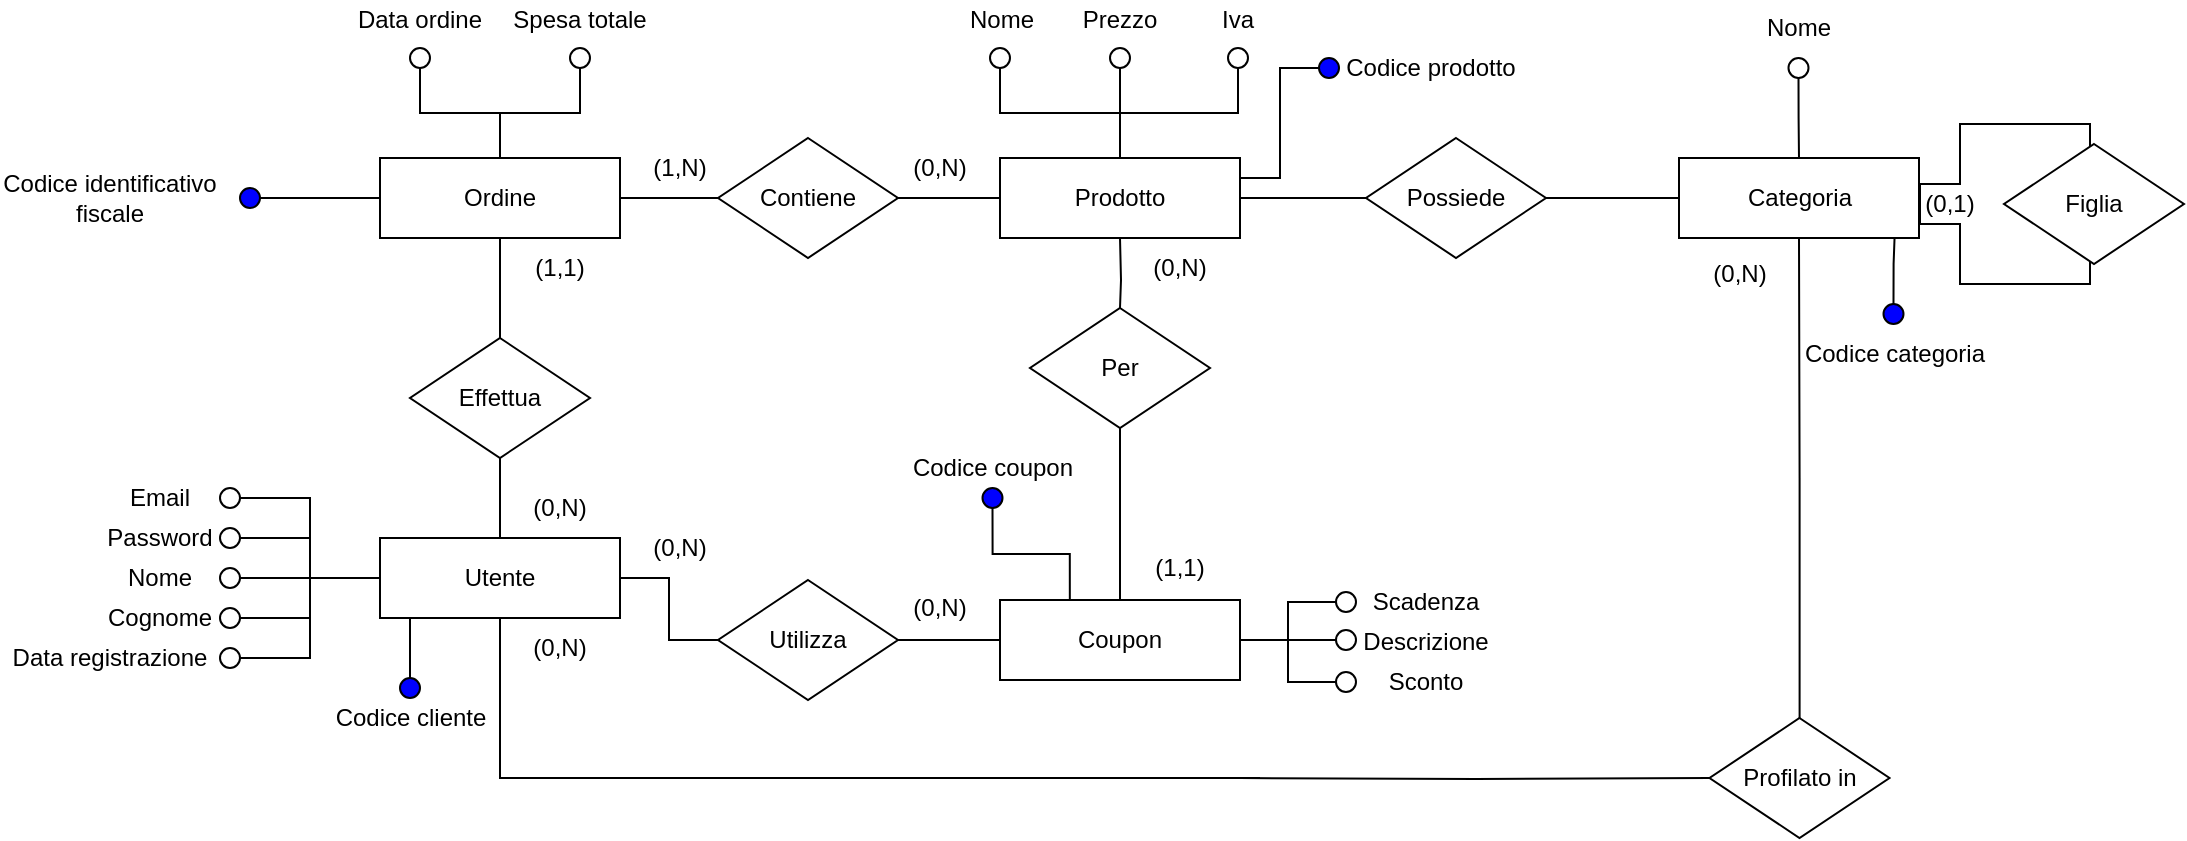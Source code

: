 <mxfile version="23.1.5" type="device">
  <diagram name="Pagina-1" id="Yw3EhbAx_hOMxV2_dW1k">
    <mxGraphModel dx="472" dy="820" grid="1" gridSize="10" guides="1" tooltips="1" connect="1" arrows="1" fold="1" page="1" pageScale="1" pageWidth="827" pageHeight="1169" math="0" shadow="0">
      <root>
        <mxCell id="0" />
        <mxCell id="1" parent="0" />
        <mxCell id="3VPX9RZW41nVHTEklOGc-22" style="edgeStyle=orthogonalEdgeStyle;rounded=0;orthogonalLoop=1;jettySize=auto;html=1;entryX=0.5;entryY=0;entryDx=0;entryDy=0;endArrow=none;endFill=0;" parent="1" source="3VPX9RZW41nVHTEklOGc-1" target="3VPX9RZW41nVHTEklOGc-19" edge="1">
          <mxGeometry relative="1" as="geometry">
            <Array as="points">
              <mxPoint x="215" y="410" />
              <mxPoint x="215" y="410" />
            </Array>
          </mxGeometry>
        </mxCell>
        <mxCell id="3VPX9RZW41nVHTEklOGc-24" style="edgeStyle=orthogonalEdgeStyle;rounded=0;orthogonalLoop=1;jettySize=auto;html=1;entryX=0.5;entryY=1;entryDx=0;entryDy=0;endArrow=none;endFill=0;" parent="1" source="3VPX9RZW41nVHTEklOGc-1" target="3VPX9RZW41nVHTEklOGc-23" edge="1">
          <mxGeometry relative="1" as="geometry" />
        </mxCell>
        <mxCell id="3VPX9RZW41nVHTEklOGc-63" style="edgeStyle=orthogonalEdgeStyle;rounded=0;orthogonalLoop=1;jettySize=auto;html=1;entryX=0;entryY=0.5;entryDx=0;entryDy=0;endArrow=none;endFill=0;" parent="1" source="3VPX9RZW41nVHTEklOGc-1" target="3VPX9RZW41nVHTEklOGc-58" edge="1">
          <mxGeometry relative="1" as="geometry" />
        </mxCell>
        <mxCell id="3VPX9RZW41nVHTEklOGc-80" style="edgeStyle=orthogonalEdgeStyle;rounded=0;orthogonalLoop=1;jettySize=auto;html=1;endArrow=none;endFill=0;" parent="1" source="3VPX9RZW41nVHTEklOGc-1" edge="1">
          <mxGeometry relative="1" as="geometry">
            <Array as="points">
              <mxPoint x="260" y="480" />
            </Array>
            <mxPoint x="640" y="480" as="targetPoint" />
          </mxGeometry>
        </mxCell>
        <mxCell id="3VPX9RZW41nVHTEklOGc-1" value="Utente" style="rounded=0;whiteSpace=wrap;html=1;" parent="1" vertex="1">
          <mxGeometry x="200" y="360" width="120" height="40" as="geometry" />
        </mxCell>
        <mxCell id="3VPX9RZW41nVHTEklOGc-14" style="edgeStyle=orthogonalEdgeStyle;rounded=0;orthogonalLoop=1;jettySize=auto;html=1;entryX=0;entryY=0.5;entryDx=0;entryDy=0;strokeColor=default;endArrow=none;endFill=0;" parent="1" source="3VPX9RZW41nVHTEklOGc-2" target="3VPX9RZW41nVHTEklOGc-1" edge="1">
          <mxGeometry relative="1" as="geometry" />
        </mxCell>
        <mxCell id="3VPX9RZW41nVHTEklOGc-2" value="" style="ellipse;whiteSpace=wrap;html=1;aspect=fixed;" parent="1" vertex="1">
          <mxGeometry x="120" y="335" width="10" height="10" as="geometry" />
        </mxCell>
        <mxCell id="3VPX9RZW41nVHTEklOGc-3" value="Email" style="text;html=1;align=center;verticalAlign=middle;whiteSpace=wrap;rounded=0;" parent="1" vertex="1">
          <mxGeometry x="60" y="330" width="60" height="20" as="geometry" />
        </mxCell>
        <mxCell id="3VPX9RZW41nVHTEklOGc-15" style="edgeStyle=orthogonalEdgeStyle;rounded=0;orthogonalLoop=1;jettySize=auto;html=1;entryX=0;entryY=0.5;entryDx=0;entryDy=0;endArrow=none;endFill=0;" parent="1" source="3VPX9RZW41nVHTEklOGc-6" target="3VPX9RZW41nVHTEklOGc-1" edge="1">
          <mxGeometry relative="1" as="geometry" />
        </mxCell>
        <mxCell id="3VPX9RZW41nVHTEklOGc-6" value="" style="ellipse;whiteSpace=wrap;html=1;aspect=fixed;" parent="1" vertex="1">
          <mxGeometry x="120" y="355" width="10" height="10" as="geometry" />
        </mxCell>
        <mxCell id="3VPX9RZW41nVHTEklOGc-7" value="Password" style="text;html=1;align=center;verticalAlign=middle;whiteSpace=wrap;rounded=0;" parent="1" vertex="1">
          <mxGeometry x="60" y="350" width="60" height="20" as="geometry" />
        </mxCell>
        <mxCell id="3VPX9RZW41nVHTEklOGc-16" style="edgeStyle=orthogonalEdgeStyle;rounded=0;orthogonalLoop=1;jettySize=auto;html=1;entryX=0;entryY=0.5;entryDx=0;entryDy=0;endArrow=none;endFill=0;" parent="1" source="3VPX9RZW41nVHTEklOGc-8" target="3VPX9RZW41nVHTEklOGc-1" edge="1">
          <mxGeometry relative="1" as="geometry" />
        </mxCell>
        <mxCell id="3VPX9RZW41nVHTEklOGc-8" value="" style="ellipse;whiteSpace=wrap;html=1;aspect=fixed;" parent="1" vertex="1">
          <mxGeometry x="120" y="375" width="10" height="10" as="geometry" />
        </mxCell>
        <mxCell id="3VPX9RZW41nVHTEklOGc-9" value="Nome" style="text;html=1;align=center;verticalAlign=middle;whiteSpace=wrap;rounded=0;" parent="1" vertex="1">
          <mxGeometry x="60" y="370" width="60" height="20" as="geometry" />
        </mxCell>
        <mxCell id="3VPX9RZW41nVHTEklOGc-17" style="edgeStyle=orthogonalEdgeStyle;rounded=0;orthogonalLoop=1;jettySize=auto;html=1;entryX=0;entryY=0.5;entryDx=0;entryDy=0;endArrow=none;endFill=0;" parent="1" source="3VPX9RZW41nVHTEklOGc-10" target="3VPX9RZW41nVHTEklOGc-1" edge="1">
          <mxGeometry relative="1" as="geometry" />
        </mxCell>
        <mxCell id="3VPX9RZW41nVHTEklOGc-10" value="" style="ellipse;whiteSpace=wrap;html=1;aspect=fixed;" parent="1" vertex="1">
          <mxGeometry x="120" y="395" width="10" height="10" as="geometry" />
        </mxCell>
        <mxCell id="3VPX9RZW41nVHTEklOGc-11" value="Cognome" style="text;html=1;align=center;verticalAlign=middle;whiteSpace=wrap;rounded=0;" parent="1" vertex="1">
          <mxGeometry x="60" y="390" width="60" height="20" as="geometry" />
        </mxCell>
        <mxCell id="3VPX9RZW41nVHTEklOGc-18" style="edgeStyle=orthogonalEdgeStyle;rounded=0;orthogonalLoop=1;jettySize=auto;html=1;entryX=0;entryY=0.5;entryDx=0;entryDy=0;endArrow=none;endFill=0;" parent="1" source="3VPX9RZW41nVHTEklOGc-12" target="3VPX9RZW41nVHTEklOGc-1" edge="1">
          <mxGeometry relative="1" as="geometry" />
        </mxCell>
        <mxCell id="3VPX9RZW41nVHTEklOGc-12" value="" style="ellipse;whiteSpace=wrap;html=1;aspect=fixed;" parent="1" vertex="1">
          <mxGeometry x="120" y="415" width="10" height="10" as="geometry" />
        </mxCell>
        <mxCell id="3VPX9RZW41nVHTEklOGc-13" value="Data registrazione" style="text;html=1;align=center;verticalAlign=middle;whiteSpace=wrap;rounded=0;" parent="1" vertex="1">
          <mxGeometry x="10" y="410" width="110" height="20" as="geometry" />
        </mxCell>
        <mxCell id="3VPX9RZW41nVHTEklOGc-19" value="" style="ellipse;whiteSpace=wrap;html=1;aspect=fixed;fillColor=#0000FF;" parent="1" vertex="1">
          <mxGeometry x="210" y="430" width="10" height="10" as="geometry" />
        </mxCell>
        <mxCell id="3VPX9RZW41nVHTEklOGc-20" value="Codice cliente" style="text;html=1;align=center;verticalAlign=middle;whiteSpace=wrap;rounded=0;" parent="1" vertex="1">
          <mxGeometry x="172.5" y="440" width="85" height="20" as="geometry" />
        </mxCell>
        <mxCell id="3VPX9RZW41nVHTEklOGc-27" style="edgeStyle=orthogonalEdgeStyle;rounded=0;orthogonalLoop=1;jettySize=auto;html=1;entryX=0.5;entryY=1;entryDx=0;entryDy=0;endArrow=none;endFill=0;" parent="1" source="3VPX9RZW41nVHTEklOGc-23" target="3VPX9RZW41nVHTEklOGc-26" edge="1">
          <mxGeometry relative="1" as="geometry" />
        </mxCell>
        <mxCell id="3VPX9RZW41nVHTEklOGc-23" value="Effettua" style="rhombus;whiteSpace=wrap;html=1;" parent="1" vertex="1">
          <mxGeometry x="215" y="260" width="90" height="60" as="geometry" />
        </mxCell>
        <mxCell id="3VPX9RZW41nVHTEklOGc-25" value="(1,1)" style="text;html=1;align=center;verticalAlign=middle;whiteSpace=wrap;rounded=0;" parent="1" vertex="1">
          <mxGeometry x="260" y="210" width="60" height="30" as="geometry" />
        </mxCell>
        <mxCell id="3VPX9RZW41nVHTEklOGc-50" style="edgeStyle=orthogonalEdgeStyle;rounded=0;orthogonalLoop=1;jettySize=auto;html=1;entryX=0;entryY=0.5;entryDx=0;entryDy=0;endArrow=none;endFill=0;" parent="1" source="3VPX9RZW41nVHTEklOGc-26" target="3VPX9RZW41nVHTEklOGc-49" edge="1">
          <mxGeometry relative="1" as="geometry" />
        </mxCell>
        <mxCell id="3VPX9RZW41nVHTEklOGc-26" value="Ordine" style="rounded=0;whiteSpace=wrap;html=1;" parent="1" vertex="1">
          <mxGeometry x="200" y="170" width="120" height="40" as="geometry" />
        </mxCell>
        <mxCell id="3VPX9RZW41nVHTEklOGc-28" value="(0,N)" style="text;html=1;align=center;verticalAlign=middle;whiteSpace=wrap;rounded=0;" parent="1" vertex="1">
          <mxGeometry x="260" y="330" width="60" height="30" as="geometry" />
        </mxCell>
        <mxCell id="3VPX9RZW41nVHTEklOGc-37" style="edgeStyle=orthogonalEdgeStyle;rounded=0;orthogonalLoop=1;jettySize=auto;html=1;entryX=0;entryY=0.5;entryDx=0;entryDy=0;endArrow=none;endFill=0;" parent="1" source="3VPX9RZW41nVHTEklOGc-31" target="3VPX9RZW41nVHTEklOGc-26" edge="1">
          <mxGeometry relative="1" as="geometry" />
        </mxCell>
        <mxCell id="3VPX9RZW41nVHTEklOGc-31" value="" style="ellipse;whiteSpace=wrap;html=1;aspect=fixed;fillColor=#0000FF;" parent="1" vertex="1">
          <mxGeometry x="130" y="185" width="10" height="10" as="geometry" />
        </mxCell>
        <mxCell id="3VPX9RZW41nVHTEklOGc-36" value="Codice identificativo fiscale" style="text;html=1;align=center;verticalAlign=middle;whiteSpace=wrap;rounded=0;" parent="1" vertex="1">
          <mxGeometry x="10" y="185" width="110" height="10" as="geometry" />
        </mxCell>
        <mxCell id="3VPX9RZW41nVHTEklOGc-46" style="edgeStyle=orthogonalEdgeStyle;rounded=0;orthogonalLoop=1;jettySize=auto;html=1;entryX=0.5;entryY=0;entryDx=0;entryDy=0;endArrow=none;endFill=0;" parent="1" source="3VPX9RZW41nVHTEklOGc-41" target="3VPX9RZW41nVHTEklOGc-26" edge="1">
          <mxGeometry relative="1" as="geometry" />
        </mxCell>
        <mxCell id="3VPX9RZW41nVHTEklOGc-41" value="" style="ellipse;whiteSpace=wrap;html=1;aspect=fixed;" parent="1" vertex="1">
          <mxGeometry x="215" y="115" width="10" height="10" as="geometry" />
        </mxCell>
        <mxCell id="3VPX9RZW41nVHTEklOGc-42" value="Data ordine" style="text;html=1;align=center;verticalAlign=middle;whiteSpace=wrap;rounded=0;" parent="1" vertex="1">
          <mxGeometry x="185" y="91" width="70" height="20" as="geometry" />
        </mxCell>
        <mxCell id="3VPX9RZW41nVHTEklOGc-47" style="edgeStyle=orthogonalEdgeStyle;rounded=0;orthogonalLoop=1;jettySize=auto;html=1;entryX=0.5;entryY=0;entryDx=0;entryDy=0;endArrow=none;endFill=0;" parent="1" source="3VPX9RZW41nVHTEklOGc-43" target="3VPX9RZW41nVHTEklOGc-26" edge="1">
          <mxGeometry relative="1" as="geometry" />
        </mxCell>
        <mxCell id="3VPX9RZW41nVHTEklOGc-43" value="" style="ellipse;whiteSpace=wrap;html=1;aspect=fixed;" parent="1" vertex="1">
          <mxGeometry x="295" y="115" width="10" height="10" as="geometry" />
        </mxCell>
        <mxCell id="3VPX9RZW41nVHTEklOGc-44" value="Spesa totale" style="text;html=1;align=center;verticalAlign=middle;whiteSpace=wrap;rounded=0;" parent="1" vertex="1">
          <mxGeometry x="265" y="91" width="70" height="20" as="geometry" />
        </mxCell>
        <mxCell id="3VPX9RZW41nVHTEklOGc-52" style="edgeStyle=orthogonalEdgeStyle;rounded=0;orthogonalLoop=1;jettySize=auto;html=1;entryX=0;entryY=0.5;entryDx=0;entryDy=0;endArrow=none;endFill=0;" parent="1" source="3VPX9RZW41nVHTEklOGc-49" edge="1">
          <mxGeometry relative="1" as="geometry">
            <mxPoint x="510" y="190" as="targetPoint" />
          </mxGeometry>
        </mxCell>
        <mxCell id="3VPX9RZW41nVHTEklOGc-49" value="Contiene" style="rhombus;whiteSpace=wrap;html=1;" parent="1" vertex="1">
          <mxGeometry x="369" y="160" width="90" height="60" as="geometry" />
        </mxCell>
        <mxCell id="3VPX9RZW41nVHTEklOGc-56" style="edgeStyle=orthogonalEdgeStyle;rounded=0;orthogonalLoop=1;jettySize=auto;html=1;endArrow=none;endFill=0;" parent="1" target="3VPX9RZW41nVHTEklOGc-55" edge="1">
          <mxGeometry relative="1" as="geometry">
            <mxPoint x="570" y="210" as="sourcePoint" />
          </mxGeometry>
        </mxCell>
        <mxCell id="3VPX9RZW41nVHTEklOGc-53" value="(1,N)" style="text;html=1;align=center;verticalAlign=middle;whiteSpace=wrap;rounded=0;" parent="1" vertex="1">
          <mxGeometry x="320" y="160" width="60" height="30" as="geometry" />
        </mxCell>
        <mxCell id="3VPX9RZW41nVHTEklOGc-54" value="(0,N)" style="text;html=1;align=center;verticalAlign=middle;whiteSpace=wrap;rounded=0;" parent="1" vertex="1">
          <mxGeometry x="450" y="160" width="60" height="30" as="geometry" />
        </mxCell>
        <mxCell id="3VPX9RZW41nVHTEklOGc-55" value="Per" style="rhombus;whiteSpace=wrap;html=1;" parent="1" vertex="1">
          <mxGeometry x="525" y="245" width="90" height="60" as="geometry" />
        </mxCell>
        <mxCell id="3VPX9RZW41nVHTEklOGc-64" style="edgeStyle=orthogonalEdgeStyle;rounded=0;orthogonalLoop=1;jettySize=auto;html=1;entryX=0;entryY=0.5;entryDx=0;entryDy=0;endArrow=none;endFill=0;" parent="1" source="3VPX9RZW41nVHTEklOGc-58" edge="1">
          <mxGeometry relative="1" as="geometry">
            <mxPoint x="510" y="411" as="targetPoint" />
          </mxGeometry>
        </mxCell>
        <mxCell id="3VPX9RZW41nVHTEklOGc-58" value="Utilizza" style="rhombus;whiteSpace=wrap;html=1;" parent="1" vertex="1">
          <mxGeometry x="369" y="381" width="90" height="60" as="geometry" />
        </mxCell>
        <mxCell id="AwyHgHh-GOV_zSHRtEZh-33" style="edgeStyle=orthogonalEdgeStyle;rounded=0;orthogonalLoop=1;jettySize=auto;html=1;entryX=0.5;entryY=1;entryDx=0;entryDy=0;endArrow=none;endFill=0;" parent="1" source="3VPX9RZW41nVHTEklOGc-60" target="3VPX9RZW41nVHTEklOGc-55" edge="1">
          <mxGeometry relative="1" as="geometry">
            <Array as="points">
              <mxPoint x="570" y="315" />
            </Array>
          </mxGeometry>
        </mxCell>
        <mxCell id="AwyHgHh-GOV_zSHRtEZh-52" style="edgeStyle=orthogonalEdgeStyle;rounded=0;orthogonalLoop=1;jettySize=auto;html=1;entryX=0;entryY=0.5;entryDx=0;entryDy=0;endArrow=none;endFill=0;" parent="1" source="3VPX9RZW41nVHTEklOGc-60" target="AwyHgHh-GOV_zSHRtEZh-44" edge="1">
          <mxGeometry relative="1" as="geometry" />
        </mxCell>
        <mxCell id="AwyHgHh-GOV_zSHRtEZh-54" style="edgeStyle=orthogonalEdgeStyle;rounded=0;orthogonalLoop=1;jettySize=auto;html=1;entryX=0;entryY=0.5;entryDx=0;entryDy=0;endArrow=none;endFill=0;" parent="1" source="3VPX9RZW41nVHTEklOGc-60" target="AwyHgHh-GOV_zSHRtEZh-46" edge="1">
          <mxGeometry relative="1" as="geometry" />
        </mxCell>
        <mxCell id="3VPX9RZW41nVHTEklOGc-60" value="Coupon" style="rounded=0;whiteSpace=wrap;html=1;" parent="1" vertex="1">
          <mxGeometry x="510" y="391" width="120" height="40" as="geometry" />
        </mxCell>
        <mxCell id="AwyHgHh-GOV_zSHRtEZh-13" style="edgeStyle=orthogonalEdgeStyle;rounded=0;orthogonalLoop=1;jettySize=auto;html=1;entryX=0.5;entryY=1;entryDx=0;entryDy=0;endArrow=none;endFill=0;" parent="1" source="3VPX9RZW41nVHTEklOGc-67" target="AwyHgHh-GOV_zSHRtEZh-8" edge="1">
          <mxGeometry relative="1" as="geometry" />
        </mxCell>
        <mxCell id="AwyHgHh-GOV_zSHRtEZh-14" style="edgeStyle=orthogonalEdgeStyle;rounded=0;orthogonalLoop=1;jettySize=auto;html=1;exitX=0.5;exitY=0;exitDx=0;exitDy=0;entryX=0.5;entryY=1;entryDx=0;entryDy=0;endArrow=none;endFill=0;" parent="1" source="3VPX9RZW41nVHTEklOGc-67" target="AwyHgHh-GOV_zSHRtEZh-10" edge="1">
          <mxGeometry relative="1" as="geometry" />
        </mxCell>
        <mxCell id="AwyHgHh-GOV_zSHRtEZh-15" style="edgeStyle=orthogonalEdgeStyle;rounded=0;orthogonalLoop=1;jettySize=auto;html=1;exitX=0.5;exitY=0;exitDx=0;exitDy=0;entryX=0.5;entryY=1;entryDx=0;entryDy=0;endArrow=none;endFill=0;" parent="1" source="3VPX9RZW41nVHTEklOGc-67" target="AwyHgHh-GOV_zSHRtEZh-6" edge="1">
          <mxGeometry relative="1" as="geometry" />
        </mxCell>
        <mxCell id="AwyHgHh-GOV_zSHRtEZh-18" style="edgeStyle=orthogonalEdgeStyle;rounded=0;orthogonalLoop=1;jettySize=auto;html=1;entryX=0;entryY=0.5;entryDx=0;entryDy=0;endArrow=none;endFill=0;" parent="1" source="3VPX9RZW41nVHTEklOGc-67" target="AwyHgHh-GOV_zSHRtEZh-16" edge="1">
          <mxGeometry relative="1" as="geometry">
            <Array as="points">
              <mxPoint x="650" y="180" />
              <mxPoint x="650" y="125" />
            </Array>
          </mxGeometry>
        </mxCell>
        <mxCell id="Dfnp2ARr2MOMSMg1zEa6-14" style="edgeStyle=orthogonalEdgeStyle;rounded=0;orthogonalLoop=1;jettySize=auto;html=1;entryX=0;entryY=0.5;entryDx=0;entryDy=0;endArrow=none;endFill=0;" parent="1" source="3VPX9RZW41nVHTEklOGc-67" target="Dfnp2ARr2MOMSMg1zEa6-13" edge="1">
          <mxGeometry relative="1" as="geometry" />
        </mxCell>
        <mxCell id="3VPX9RZW41nVHTEklOGc-67" value="Prodotto" style="rounded=0;whiteSpace=wrap;html=1;" parent="1" vertex="1">
          <mxGeometry x="510" y="170" width="120" height="40" as="geometry" />
        </mxCell>
        <mxCell id="3VPX9RZW41nVHTEklOGc-69" value="Categoria" style="rounded=0;whiteSpace=wrap;html=1;" parent="1" vertex="1">
          <mxGeometry x="849.5" y="170" width="120" height="40" as="geometry" />
        </mxCell>
        <mxCell id="3VPX9RZW41nVHTEklOGc-82" style="edgeStyle=orthogonalEdgeStyle;rounded=0;orthogonalLoop=1;jettySize=auto;html=1;entryX=0;entryY=0.5;entryDx=0;entryDy=0;endArrow=none;endFill=0;" parent="1" target="3VPX9RZW41nVHTEklOGc-79" edge="1">
          <mxGeometry relative="1" as="geometry">
            <mxPoint x="630" y="480" as="sourcePoint" />
          </mxGeometry>
        </mxCell>
        <mxCell id="3VPX9RZW41nVHTEklOGc-83" style="edgeStyle=orthogonalEdgeStyle;rounded=0;orthogonalLoop=1;jettySize=auto;html=1;entryX=0.5;entryY=1;entryDx=0;entryDy=0;endArrow=none;endFill=0;" parent="1" source="3VPX9RZW41nVHTEklOGc-79" target="3VPX9RZW41nVHTEklOGc-69" edge="1">
          <mxGeometry relative="1" as="geometry" />
        </mxCell>
        <mxCell id="3VPX9RZW41nVHTEklOGc-79" value="Profilato in" style="rhombus;whiteSpace=wrap;html=1;" parent="1" vertex="1">
          <mxGeometry x="864.75" y="450" width="90" height="60" as="geometry" />
        </mxCell>
        <mxCell id="3VPX9RZW41nVHTEklOGc-88" style="edgeStyle=orthogonalEdgeStyle;rounded=0;orthogonalLoop=1;jettySize=auto;html=1;endArrow=none;endFill=0;" parent="1" source="3VPX9RZW41nVHTEklOGc-85" edge="1">
          <mxGeometry relative="1" as="geometry">
            <Array as="points">
              <mxPoint x="1055" y="233" />
              <mxPoint x="990" y="233" />
              <mxPoint x="990" y="203" />
              <mxPoint x="970" y="203" />
            </Array>
            <mxPoint x="970" y="190" as="targetPoint" />
          </mxGeometry>
        </mxCell>
        <mxCell id="3VPX9RZW41nVHTEklOGc-89" style="edgeStyle=orthogonalEdgeStyle;rounded=0;orthogonalLoop=1;jettySize=auto;html=1;endArrow=none;endFill=0;" parent="1" source="3VPX9RZW41nVHTEklOGc-85" edge="1">
          <mxGeometry relative="1" as="geometry">
            <Array as="points">
              <mxPoint x="1055" y="153" />
              <mxPoint x="990" y="153" />
              <mxPoint x="990" y="183" />
              <mxPoint x="970" y="183" />
            </Array>
            <mxPoint x="970" y="190" as="targetPoint" />
          </mxGeometry>
        </mxCell>
        <mxCell id="3VPX9RZW41nVHTEklOGc-85" value="Figlia" style="rhombus;whiteSpace=wrap;html=1;" parent="1" vertex="1">
          <mxGeometry x="1012" y="163" width="90" height="60" as="geometry" />
        </mxCell>
        <mxCell id="AwyHgHh-GOV_zSHRtEZh-6" value="" style="ellipse;whiteSpace=wrap;html=1;aspect=fixed;" parent="1" vertex="1">
          <mxGeometry x="505" y="115" width="10" height="10" as="geometry" />
        </mxCell>
        <mxCell id="AwyHgHh-GOV_zSHRtEZh-7" value="Nome" style="text;html=1;align=center;verticalAlign=middle;whiteSpace=wrap;rounded=0;" parent="1" vertex="1">
          <mxGeometry x="476" y="91" width="70" height="20" as="geometry" />
        </mxCell>
        <mxCell id="AwyHgHh-GOV_zSHRtEZh-8" value="" style="ellipse;whiteSpace=wrap;html=1;aspect=fixed;" parent="1" vertex="1">
          <mxGeometry x="565" y="115" width="10" height="10" as="geometry" />
        </mxCell>
        <mxCell id="AwyHgHh-GOV_zSHRtEZh-9" value="Prezzo" style="text;html=1;align=center;verticalAlign=middle;whiteSpace=wrap;rounded=0;" parent="1" vertex="1">
          <mxGeometry x="535" y="91" width="70" height="20" as="geometry" />
        </mxCell>
        <mxCell id="AwyHgHh-GOV_zSHRtEZh-10" value="" style="ellipse;whiteSpace=wrap;html=1;aspect=fixed;" parent="1" vertex="1">
          <mxGeometry x="624" y="115" width="10" height="10" as="geometry" />
        </mxCell>
        <mxCell id="AwyHgHh-GOV_zSHRtEZh-11" value="Iva" style="text;html=1;align=center;verticalAlign=middle;whiteSpace=wrap;rounded=0;" parent="1" vertex="1">
          <mxGeometry x="594" y="91" width="70" height="20" as="geometry" />
        </mxCell>
        <mxCell id="AwyHgHh-GOV_zSHRtEZh-16" value="" style="ellipse;whiteSpace=wrap;html=1;aspect=fixed;fillColor=#0000FF;" parent="1" vertex="1">
          <mxGeometry x="669.5" y="120" width="10" height="10" as="geometry" />
        </mxCell>
        <mxCell id="AwyHgHh-GOV_zSHRtEZh-17" value="Codice prodotto" style="text;html=1;align=center;verticalAlign=middle;whiteSpace=wrap;rounded=0;" parent="1" vertex="1">
          <mxGeometry x="678.75" y="115" width="92.5" height="20" as="geometry" />
        </mxCell>
        <mxCell id="AwyHgHh-GOV_zSHRtEZh-19" value="" style="ellipse;whiteSpace=wrap;html=1;aspect=fixed;fillColor=#0000FF;" parent="1" vertex="1">
          <mxGeometry x="951.75" y="243" width="10" height="10" as="geometry" />
        </mxCell>
        <mxCell id="AwyHgHh-GOV_zSHRtEZh-20" value="Codice categoria" style="text;html=1;align=center;verticalAlign=middle;whiteSpace=wrap;rounded=0;" parent="1" vertex="1">
          <mxGeometry x="910.5" y="258" width="92.5" height="20" as="geometry" />
        </mxCell>
        <mxCell id="AwyHgHh-GOV_zSHRtEZh-23" style="edgeStyle=orthogonalEdgeStyle;rounded=0;orthogonalLoop=1;jettySize=auto;html=1;entryX=0.898;entryY=1.01;entryDx=0;entryDy=0;entryPerimeter=0;endArrow=none;endFill=0;" parent="1" source="AwyHgHh-GOV_zSHRtEZh-19" target="3VPX9RZW41nVHTEklOGc-69" edge="1">
          <mxGeometry relative="1" as="geometry" />
        </mxCell>
        <mxCell id="AwyHgHh-GOV_zSHRtEZh-24" value="Nome" style="text;html=1;align=center;verticalAlign=middle;whiteSpace=wrap;rounded=0;" parent="1" vertex="1">
          <mxGeometry x="863.25" y="95" width="92.5" height="20" as="geometry" />
        </mxCell>
        <mxCell id="Dfnp2ARr2MOMSMg1zEa6-12" style="edgeStyle=orthogonalEdgeStyle;rounded=0;orthogonalLoop=1;jettySize=auto;html=1;entryX=0.5;entryY=0;entryDx=0;entryDy=0;endArrow=none;endFill=0;" parent="1" source="AwyHgHh-GOV_zSHRtEZh-25" target="3VPX9RZW41nVHTEklOGc-69" edge="1">
          <mxGeometry relative="1" as="geometry" />
        </mxCell>
        <mxCell id="AwyHgHh-GOV_zSHRtEZh-25" value="" style="ellipse;whiteSpace=wrap;html=1;aspect=fixed;" parent="1" vertex="1">
          <mxGeometry x="904.25" y="120" width="10" height="10" as="geometry" />
        </mxCell>
        <mxCell id="AwyHgHh-GOV_zSHRtEZh-44" value="" style="ellipse;whiteSpace=wrap;html=1;aspect=fixed;" parent="1" vertex="1">
          <mxGeometry x="678" y="387" width="10" height="10" as="geometry" />
        </mxCell>
        <mxCell id="AwyHgHh-GOV_zSHRtEZh-45" value="Scadenza" style="text;html=1;align=center;verticalAlign=middle;whiteSpace=wrap;rounded=0;" parent="1" vertex="1">
          <mxGeometry x="693" y="382" width="60" height="20" as="geometry" />
        </mxCell>
        <mxCell id="AwyHgHh-GOV_zSHRtEZh-46" value="" style="ellipse;whiteSpace=wrap;html=1;aspect=fixed;" parent="1" vertex="1">
          <mxGeometry x="678" y="406" width="10" height="10" as="geometry" />
        </mxCell>
        <mxCell id="AwyHgHh-GOV_zSHRtEZh-47" value="Descrizione" style="text;html=1;align=center;verticalAlign=middle;whiteSpace=wrap;rounded=0;" parent="1" vertex="1">
          <mxGeometry x="693" y="402" width="60" height="20" as="geometry" />
        </mxCell>
        <mxCell id="AwyHgHh-GOV_zSHRtEZh-48" value="" style="ellipse;whiteSpace=wrap;html=1;aspect=fixed;" parent="1" vertex="1">
          <mxGeometry x="678" y="427" width="10" height="10" as="geometry" />
        </mxCell>
        <mxCell id="AwyHgHh-GOV_zSHRtEZh-49" value="Sconto" style="text;html=1;align=center;verticalAlign=middle;whiteSpace=wrap;rounded=0;" parent="1" vertex="1">
          <mxGeometry x="693" y="422" width="60" height="20" as="geometry" />
        </mxCell>
        <mxCell id="AwyHgHh-GOV_zSHRtEZh-50" value="" style="ellipse;whiteSpace=wrap;html=1;aspect=fixed;fillColor=#0000FF;" parent="1" vertex="1">
          <mxGeometry x="501.25" y="335" width="10" height="10" as="geometry" />
        </mxCell>
        <mxCell id="AwyHgHh-GOV_zSHRtEZh-51" value="Codice coupon" style="text;html=1;align=center;verticalAlign=middle;whiteSpace=wrap;rounded=0;" parent="1" vertex="1">
          <mxGeometry x="460" y="315" width="92.5" height="20" as="geometry" />
        </mxCell>
        <mxCell id="AwyHgHh-GOV_zSHRtEZh-65" value="(0,N)" style="text;html=1;align=center;verticalAlign=middle;whiteSpace=wrap;rounded=0;" parent="1" vertex="1">
          <mxGeometry x="849.5" y="213" width="60" height="30" as="geometry" />
        </mxCell>
        <mxCell id="AwyHgHh-GOV_zSHRtEZh-67" value="(0,N)" style="text;html=1;align=center;verticalAlign=middle;whiteSpace=wrap;rounded=0;" parent="1" vertex="1">
          <mxGeometry x="260" y="400" width="60" height="30" as="geometry" />
        </mxCell>
        <mxCell id="AwyHgHh-GOV_zSHRtEZh-69" value="(0,N)" style="text;html=1;align=center;verticalAlign=middle;whiteSpace=wrap;rounded=0;" parent="1" vertex="1">
          <mxGeometry x="320" y="350" width="60" height="30" as="geometry" />
        </mxCell>
        <mxCell id="AwyHgHh-GOV_zSHRtEZh-70" value="(1,1)" style="text;html=1;align=center;verticalAlign=middle;whiteSpace=wrap;rounded=0;" parent="1" vertex="1">
          <mxGeometry x="570" y="360" width="60" height="30" as="geometry" />
        </mxCell>
        <mxCell id="AwyHgHh-GOV_zSHRtEZh-73" value="(0,N)" style="text;html=1;align=center;verticalAlign=middle;whiteSpace=wrap;rounded=0;" parent="1" vertex="1">
          <mxGeometry x="450" y="380" width="60" height="30" as="geometry" />
        </mxCell>
        <mxCell id="AwyHgHh-GOV_zSHRtEZh-74" value="(0,N)" style="text;html=1;align=center;verticalAlign=middle;whiteSpace=wrap;rounded=0;" parent="1" vertex="1">
          <mxGeometry x="570" y="210" width="60" height="30" as="geometry" />
        </mxCell>
        <mxCell id="AwyHgHh-GOV_zSHRtEZh-76" value="(0,1)" style="text;html=1;align=center;verticalAlign=middle;whiteSpace=wrap;rounded=0;" parent="1" vertex="1">
          <mxGeometry x="954.75" y="178" width="60" height="30" as="geometry" />
        </mxCell>
        <mxCell id="Dfnp2ARr2MOMSMg1zEa6-2" style="edgeStyle=orthogonalEdgeStyle;rounded=0;orthogonalLoop=1;jettySize=auto;html=1;entryX=1;entryY=0.5;entryDx=0;entryDy=0;endArrow=none;endFill=0;" parent="1" source="AwyHgHh-GOV_zSHRtEZh-48" target="3VPX9RZW41nVHTEklOGc-60" edge="1">
          <mxGeometry relative="1" as="geometry" />
        </mxCell>
        <mxCell id="Dfnp2ARr2MOMSMg1zEa6-3" style="edgeStyle=orthogonalEdgeStyle;rounded=0;orthogonalLoop=1;jettySize=auto;html=1;entryX=0.291;entryY=0.003;entryDx=0;entryDy=0;entryPerimeter=0;endArrow=none;endFill=0;" parent="1" source="AwyHgHh-GOV_zSHRtEZh-50" target="3VPX9RZW41nVHTEklOGc-60" edge="1">
          <mxGeometry relative="1" as="geometry" />
        </mxCell>
        <mxCell id="Dfnp2ARr2MOMSMg1zEa6-15" style="edgeStyle=orthogonalEdgeStyle;rounded=0;orthogonalLoop=1;jettySize=auto;html=1;endArrow=none;endFill=0;" parent="1" source="Dfnp2ARr2MOMSMg1zEa6-13" target="3VPX9RZW41nVHTEklOGc-69" edge="1">
          <mxGeometry relative="1" as="geometry" />
        </mxCell>
        <mxCell id="Dfnp2ARr2MOMSMg1zEa6-13" value="Possiede" style="rhombus;whiteSpace=wrap;html=1;" parent="1" vertex="1">
          <mxGeometry x="693" y="160" width="90" height="60" as="geometry" />
        </mxCell>
      </root>
    </mxGraphModel>
  </diagram>
</mxfile>
